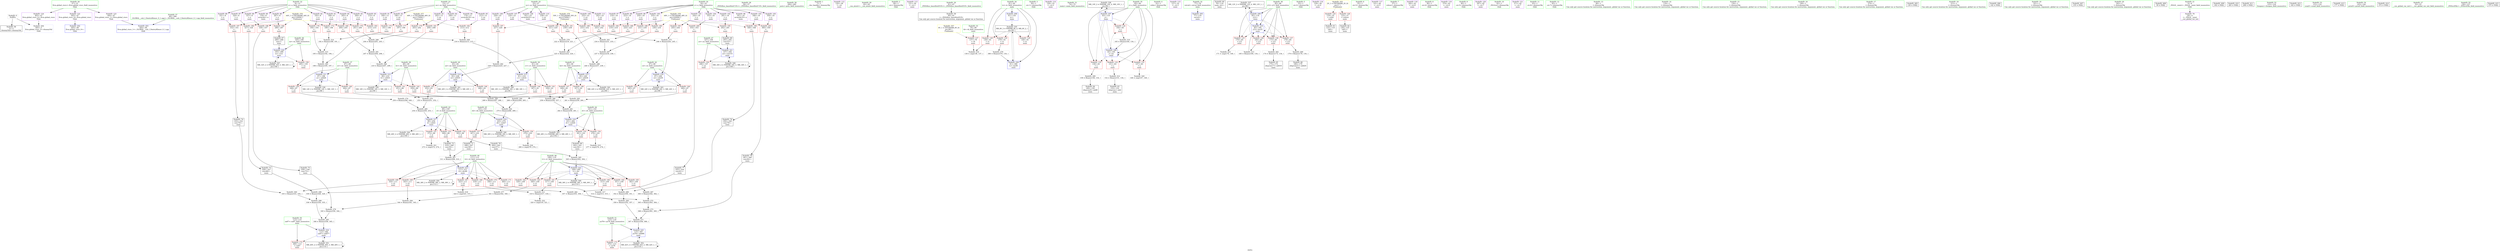 digraph "SVFG" {
	label="SVFG";

	Node0x556be35846e0 [shape=record,color=grey,label="{NodeID: 0\nNullPtr}"];
	Node0x556be35846e0 -> Node0x556be35a96e0[style=solid];
	Node0x556be35846e0 -> Node0x556be35ac040[style=solid];
	Node0x556be35b7d40 [shape=record,color=grey,label="{NodeID: 277\n341 = Binary(342, 340, )\n}"];
	Node0x556be35b7d40 -> Node0x556be35b96c0[style=solid];
	Node0x556be35ab7c0 [shape=record,color=red,label="{NodeID: 194\n288\<--287\n\<--\nmain\n}"];
	Node0x556be35ab7c0 -> Node0x556be35a9e90[style=solid];
	Node0x556be35a89b0 [shape=record,color=purple,label="{NodeID: 111\n242\<--23\n\<--yy\nmain\n}"];
	Node0x556be35a89b0 -> Node0x556be35ab620[style=solid];
	Node0x556be35a6d40 [shape=record,color=green,label="{NodeID: 28\n56\<--57\n_ZNSt8ios_base4InitC1Ev\<--_ZNSt8ios_base4InitC1Ev_field_insensitive\n}"];
	Node0x556be35ba740 [shape=record,color=grey,label="{NodeID: 305\n305 = Binary(302, 304, )\n}"];
	Node0x556be35ba740 -> Node0x556be35acf10[style=solid];
	Node0x556be35acf10 [shape=record,color=blue,label="{NodeID: 222\n109\<--305\nt1\<--div\nmain\n}"];
	Node0x556be35acf10 -> Node0x556be35afad0[style=dashed];
	Node0x556be35acf10 -> Node0x556be35afba0[style=dashed];
	Node0x556be35acf10 -> Node0x556be35afc70[style=dashed];
	Node0x556be35acf10 -> Node0x556be35afd40[style=dashed];
	Node0x556be35acf10 -> Node0x556be35afe10[style=dashed];
	Node0x556be35acf10 -> Node0x556be35afee0[style=dashed];
	Node0x556be35acf10 -> Node0x556be35cec20[style=dashed];
	Node0x556be35ae9c0 [shape=record,color=red,label="{NodeID: 139\n248\<--87\n\<--a1\nmain\n}"];
	Node0x556be35ae9c0 -> Node0x556be35b78c0[style=solid];
	Node0x556be35a94e0 [shape=record,color=green,label="{NodeID: 56\n284\<--285\nputs\<--puts_field_insensitive\n}"];
	Node0x556be35b0080 [shape=record,color=red,label="{NodeID: 167\n323\<--111\n\<--t2\nmain\n}"];
	Node0x556be35b0080 -> Node0x556be35bbac0[style=solid];
	Node0x556be35aac60 [shape=record,color=purple,label="{NodeID: 84\n205\<--8\n\<--x\nmain\n}"];
	Node0x556be35aac60 -> Node0x556be35b0b10[style=solid];
	Node0x556be3588720 [shape=record,color=green,label="{NodeID: 1\n7\<--1\n__dso_handle\<--dummyObj\nGlob }"];
	Node0x556be35b7ec0 [shape=record,color=grey,label="{NodeID: 278\n222 = Binary(219, 221, )\n}"];
	Node0x556be35b7ec0 -> Node0x556be35b9540[style=solid];
	Node0x556be35ab890 [shape=record,color=red,label="{NodeID: 195\n292\<--291\n\<--\nmain\n}"];
	Node0x556be35ab890 -> Node0x556be35a9f60[style=solid];
	Node0x556be35a8a80 [shape=record,color=purple,label="{NodeID: 112\n120\<--28\n\<--.str\nmain\n}"];
	Node0x556be35a6e10 [shape=record,color=green,label="{NodeID: 29\n62\<--63\n__cxa_atexit\<--__cxa_atexit_field_insensitive\n}"];
	Node0x556be35ba8c0 [shape=record,color=grey,label="{NodeID: 306\n210 = Binary(207, 209, )\n}"];
	Node0x556be35ba8c0 -> Node0x556be35ac6f0[style=solid];
	Node0x556be35acfe0 [shape=record,color=blue,label="{NodeID: 223\n111\<--311\nt2\<--div60\nmain\n}"];
	Node0x556be35acfe0 -> Node0x556be35affb0[style=dashed];
	Node0x556be35acfe0 -> Node0x556be35b0080[style=dashed];
	Node0x556be35acfe0 -> Node0x556be35b0150[style=dashed];
	Node0x556be35acfe0 -> Node0x556be35b0220[style=dashed];
	Node0x556be35acfe0 -> Node0x556be35b02f0[style=dashed];
	Node0x556be35acfe0 -> Node0x556be35b03c0[style=dashed];
	Node0x556be35acfe0 -> Node0x556be35cf120[style=dashed];
	Node0x556be35aea90 [shape=record,color=red,label="{NodeID: 140\n264\<--87\n\<--a1\nmain\n}"];
	Node0x556be35aea90 -> Node0x556be35b90c0[style=solid];
	Node0x556be35a95e0 [shape=record,color=green,label="{NodeID: 57\n49\<--399\n_GLOBAL__sub_I_DmitryKlenov_0_1.cpp\<--_GLOBAL__sub_I_DmitryKlenov_0_1.cpp_field_insensitive\n}"];
	Node0x556be35a95e0 -> Node0x556be35abf40[style=solid];
	Node0x556be35b0150 [shape=record,color=red,label="{NodeID: 168\n334\<--111\n\<--t2\nmain\n}"];
	Node0x556be35b0150 -> Node0x556be35b9fc0[style=solid];
	Node0x556be35aad30 [shape=record,color=purple,label="{NodeID: 85\n214\<--8\n\<--x\nmain\n}"];
	Node0x556be35aad30 -> Node0x556be35b0d80[style=solid];
	Node0x556be35845c0 [shape=record,color=green,label="{NodeID: 2\n28\<--1\n.str\<--dummyObj\nGlob }"];
	Node0x556be35b8040 [shape=record,color=grey,label="{NodeID: 279\n345 = Binary(339, 344, )\n}"];
	Node0x556be35b8040 -> Node0x556be35b9840[style=solid];
	Node0x556be35ab960 [shape=record,color=red,label="{NodeID: 196\n327\<--326\n\<--\nmain\n}"];
	Node0x556be35ab960 -> Node0x556be35aa370[style=solid];
	Node0x556be35a8b50 [shape=record,color=purple,label="{NodeID: 113\n121\<--30\n\<--.str.1\nmain\n}"];
	Node0x556be35a6ee0 [shape=record,color=green,label="{NodeID: 30\n61\<--67\n_ZNSt8ios_base4InitD1Ev\<--_ZNSt8ios_base4InitD1Ev_field_insensitive\n}"];
	Node0x556be35a6ee0 -> Node0x556be35a97e0[style=solid];
	Node0x556be35baa40 [shape=record,color=grey,label="{NodeID: 307\n311 = Binary(308, 310, )\n}"];
	Node0x556be35baa40 -> Node0x556be35acfe0[style=solid];
	Node0x556be35ad0b0 [shape=record,color=blue,label="{NodeID: 224\n113\<--346\nxa67\<--add77\nmain\n}"];
	Node0x556be35ad0b0 -> Node0x556be35b0490[style=dashed];
	Node0x556be35ad0b0 -> Node0x556be35cfe30[style=dashed];
	Node0x556be35aeb60 [shape=record,color=red,label="{NodeID: 141\n251\<--89\n\<--b1\nmain\n}"];
	Node0x556be35aeb60 -> Node0x556be35b72c0[style=solid];
	Node0x556be35a96e0 [shape=record,color=black,label="{NodeID: 58\n2\<--3\ndummyVal\<--dummyVal\n}"];
	Node0x556be35ca620 [shape=record,color=black,label="{NodeID: 335\nMR_8V_3 = PHI(MR_8V_4, MR_8V_2, )\npts\{82 \}\n}"];
	Node0x556be35ca620 -> Node0x556be35ae0d0[style=dashed];
	Node0x556be35ca620 -> Node0x556be35ae1a0[style=dashed];
	Node0x556be35ca620 -> Node0x556be35ae270[style=dashed];
	Node0x556be35ca620 -> Node0x556be35ad250[style=dashed];
	Node0x556be35b0220 [shape=record,color=red,label="{NodeID: 169\n343\<--111\n\<--t2\nmain\n}"];
	Node0x556be35b0220 -> Node0x556be35b96c0[style=solid];
	Node0x556be35aae00 [shape=record,color=purple,label="{NodeID: 86\n287\<--8\n\<--x\nmain\n}"];
	Node0x556be35aae00 -> Node0x556be35ab7c0[style=solid];
	Node0x556be3588540 [shape=record,color=green,label="{NodeID: 3\n30\<--1\n.str.1\<--dummyObj\nGlob }"];
	Node0x556be35b81c0 [shape=record,color=grey,label="{NodeID: 280\n352 = Binary(350, 351, )\n}"];
	Node0x556be35b81c0 -> Node0x556be35b87c0[style=solid];
	Node0x556be35aba30 [shape=record,color=red,label="{NodeID: 197\n332\<--331\n\<--\nmain\n}"];
	Node0x556be35aba30 -> Node0x556be35aa440[style=solid];
	Node0x556be35a8c20 [shape=record,color=purple,label="{NodeID: 114\n126\<--33\n\<--.str.2\nmain\n}"];
	Node0x556be35a6fb0 [shape=record,color=green,label="{NodeID: 31\n74\<--75\nmain\<--main_field_insensitive\n}"];
	Node0x556be35babc0 [shape=record,color=grey,label="{NodeID: 308\n216 = Binary(213, 215, )\n}"];
	Node0x556be35babc0 -> Node0x556be35ac7c0[style=solid];
	Node0x556be35ad180 [shape=record,color=blue,label="{NodeID: 225\n115\<--367\nya78\<--add88\nmain\n}"];
	Node0x556be35ad180 -> Node0x556be35b0560[style=dashed];
	Node0x556be35ad180 -> Node0x556be35cff20[style=dashed];
	Node0x556be35aec30 [shape=record,color=red,label="{NodeID: 142\n259\<--89\n\<--b1\nmain\n}"];
	Node0x556be35aec30 -> Node0x556be35b8640[style=solid];
	Node0x556be35a97e0 [shape=record,color=black,label="{NodeID: 59\n60\<--61\n\<--_ZNSt8ios_base4InitD1Ev\nCan only get source location for instruction, argument, global var or function.}"];
	Node0x556be35cab20 [shape=record,color=black,label="{NodeID: 336\nMR_10V_2 = PHI(MR_10V_4, MR_10V_1, )\npts\{84 \}\n}"];
	Node0x556be35cab20 -> Node0x556be35ac2e0[style=dashed];
	Node0x556be35b02f0 [shape=record,color=red,label="{NodeID: 170\n356\<--111\n\<--t2\nmain\n}"];
	Node0x556be35b02f0 -> Node0x556be35b84c0[style=solid];
	Node0x556be35aaed0 [shape=record,color=purple,label="{NodeID: 87\n326\<--8\n\<--x\nmain\n}"];
	Node0x556be35aaed0 -> Node0x556be35ab960[style=solid];
	Node0x556be3584c60 [shape=record,color=green,label="{NodeID: 4\n32\<--1\nstdin\<--dummyObj\nGlob }"];
	Node0x556be35b8340 [shape=record,color=grey,label="{NodeID: 281\n262 = Binary(258, 261, )\n}"];
	Node0x556be35b8340 -> Node0x556be35acbd0[style=solid];
	Node0x556be35abb00 [shape=record,color=red,label="{NodeID: 198\n338\<--337\n\<--\nmain\n}"];
	Node0x556be35abb00 -> Node0x556be35aa510[style=solid];
	Node0x556be35a8cf0 [shape=record,color=purple,label="{NodeID: 115\n127\<--35\n\<--.str.3\nmain\n}"];
	Node0x556be35a7080 [shape=record,color=green,label="{NodeID: 32\n77\<--78\nretval\<--retval_field_insensitive\nmain\n}"];
	Node0x556be35a7080 -> Node0x556be35ac140[style=solid];
	Node0x556be35bad40 [shape=record,color=grey,label="{NodeID: 309\n159 = Binary(158, 134, )\n}"];
	Node0x556be35bad40 -> Node0x556be35a9c20[style=solid];
	Node0x556be35ad250 [shape=record,color=blue,label="{NodeID: 226\n81\<--380\ntc\<--inc95\nmain\n}"];
	Node0x556be35ad250 -> Node0x556be35ca620[style=dashed];
	Node0x556be35aed00 [shape=record,color=red,label="{NodeID: 143\n256\<--91\n\<--c1\nmain\n}"];
	Node0x556be35aed00 -> Node0x556be35b8ac0[style=solid];
	Node0x556be35a98e0 [shape=record,color=black,label="{NodeID: 60\n76\<--118\nmain_ret\<--\nmain\n}"];
	Node0x556be35cb020 [shape=record,color=black,label="{NodeID: 337\nMR_12V_2 = PHI(MR_12V_4, MR_12V_1, )\npts\{86 \}\n}"];
	Node0x556be35cb020 -> Node0x556be35ac480[style=dashed];
	Node0x556be35b03c0 [shape=record,color=red,label="{NodeID: 171\n364\<--111\n\<--t2\nmain\n}"];
	Node0x556be35b03c0 -> Node0x556be35b75c0[style=solid];
	Node0x556be35aafa0 [shape=record,color=purple,label="{NodeID: 88\n331\<--8\n\<--x\nmain\n}"];
	Node0x556be35aafa0 -> Node0x556be35aba30[style=solid];
	Node0x556be3584cf0 [shape=record,color=green,label="{NodeID: 5\n33\<--1\n.str.2\<--dummyObj\nGlob }"];
	Node0x556be35b84c0 [shape=record,color=grey,label="{NodeID: 282\n357 = Binary(355, 356, )\n}"];
	Node0x556be35b84c0 -> Node0x556be35b87c0[style=solid];
	Node0x556be35abbd0 [shape=record,color=red,label="{NodeID: 199\n349\<--348\n\<--\nmain\n}"];
	Node0x556be35abbd0 -> Node0x556be35aa5e0[style=solid];
	Node0x556be35ad680 [shape=record,color=purple,label="{NodeID: 116\n129\<--38\n\<--.str.4\nmain\n}"];
	Node0x556be35a7150 [shape=record,color=green,label="{NodeID: 33\n79\<--80\ntk\<--tk_field_insensitive\nmain\n}"];
	Node0x556be35a7150 -> Node0x556be35ae000[style=solid];
	Node0x556be35baec0 [shape=record,color=grey,label="{NodeID: 310\n165 = Binary(164, 134, )\n}"];
	Node0x556be35baec0 -> Node0x556be35ac3b0[style=solid];
	Node0x556be35aedd0 [shape=record,color=red,label="{NodeID: 144\n267\<--91\n\<--c1\nmain\n}"];
	Node0x556be35aedd0 -> Node0x556be35b8dc0[style=solid];
	Node0x556be35a99b0 [shape=record,color=black,label="{NodeID: 61\n122\<--119\ncall\<--\nmain\n}"];
	Node0x556be35cb520 [shape=record,color=black,label="{NodeID: 338\nMR_14V_2 = PHI(MR_14V_3, MR_14V_1, )\npts\{88 \}\n}"];
	Node0x556be35cb520 -> Node0x556be35ac620[style=dashed];
	Node0x556be35b0490 [shape=record,color=red,label="{NodeID: 172\n369\<--113\n\<--xa67\nmain\n}"];
	Node0x556be35ab070 [shape=record,color=purple,label="{NodeID: 89\n337\<--8\n\<--x\nmain\n}"];
	Node0x556be35ab070 -> Node0x556be35abb00[style=solid];
	Node0x556be3584d80 [shape=record,color=green,label="{NodeID: 6\n35\<--1\n.str.3\<--dummyObj\nGlob }"];
	Node0x556be35b8640 [shape=record,color=grey,label="{NodeID: 283\n261 = Binary(259, 260, )\n}"];
	Node0x556be35b8640 -> Node0x556be35b8340[style=solid];
	Node0x556be35abca0 [shape=record,color=red,label="{NodeID: 200\n354\<--353\n\<--\nmain\n}"];
	Node0x556be35abca0 -> Node0x556be35aa6b0[style=solid];
	Node0x556be35ad750 [shape=record,color=purple,label="{NodeID: 117\n141\<--40\n\<--.str.5\nmain\n}"];
	Node0x556be35a7220 [shape=record,color=green,label="{NodeID: 34\n81\<--82\ntc\<--tc_field_insensitive\nmain\n}"];
	Node0x556be35a7220 -> Node0x556be35ae0d0[style=solid];
	Node0x556be35a7220 -> Node0x556be35ae1a0[style=solid];
	Node0x556be35a7220 -> Node0x556be35ae270[style=solid];
	Node0x556be35a7220 -> Node0x556be35ac210[style=solid];
	Node0x556be35a7220 -> Node0x556be35ad250[style=solid];
	Node0x556be35bb040 [shape=record,color=grey,label="{NodeID: 311\n319 = Binary(317, 318, )\n}"];
	Node0x556be35bb040 -> Node0x556be35bc0c0[style=solid];
	Node0x556be35aeea0 [shape=record,color=red,label="{NodeID: 145\n252\<--93\n\<--a2\nmain\n}"];
	Node0x556be35aeea0 -> Node0x556be35b72c0[style=solid];
	Node0x556be35a9a80 [shape=record,color=black,label="{NodeID: 62\n128\<--125\ncall1\<--\nmain\n}"];
	Node0x556be35cba20 [shape=record,color=black,label="{NodeID: 339\nMR_16V_2 = PHI(MR_16V_3, MR_16V_1, )\npts\{90 \}\n}"];
	Node0x556be35cba20 -> Node0x556be35ac6f0[style=dashed];
	Node0x556be35b0560 [shape=record,color=red,label="{NodeID: 173\n370\<--115\n\<--ya78\nmain\n}"];
	Node0x556be35ab140 [shape=record,color=purple,label="{NodeID: 90\n176\<--13\narrayidx18\<--xx\nmain\n}"];
	Node0x556be35848c0 [shape=record,color=green,label="{NodeID: 7\n37\<--1\nstdout\<--dummyObj\nGlob }"];
	Node0x556be35b87c0 [shape=record,color=grey,label="{NodeID: 284\n358 = Binary(352, 357, )\n}"];
	Node0x556be35b87c0 -> Node0x556be35b7440[style=solid];
	Node0x556be35abd70 [shape=record,color=red,label="{NodeID: 201\n360\<--359\n\<--\nmain\n}"];
	Node0x556be35abd70 -> Node0x556be35aa780[style=solid];
	Node0x556be35ad820 [shape=record,color=purple,label="{NodeID: 118\n282\<--43\n\<--.str.6\nmain\n}"];
	Node0x556be35a72f0 [shape=record,color=green,label="{NodeID: 35\n83\<--84\nj\<--j_field_insensitive\nmain\n}"];
	Node0x556be35a72f0 -> Node0x556be35ae340[style=solid];
	Node0x556be35a72f0 -> Node0x556be35ae410[style=solid];
	Node0x556be35a72f0 -> Node0x556be35ae4e0[style=solid];
	Node0x556be35a72f0 -> Node0x556be35ae5b0[style=solid];
	Node0x556be35a72f0 -> Node0x556be35ac2e0[style=solid];
	Node0x556be35a72f0 -> Node0x556be35ac3b0[style=solid];
	Node0x556be35bb1c0 [shape=record,color=grey,label="{NodeID: 312\n152 = Binary(151, 134, )\n}"];
	Node0x556be35bb1c0 -> Node0x556be35a9b50[style=solid];
	Node0x556be35aef70 [shape=record,color=red,label="{NodeID: 146\n268\<--93\n\<--a2\nmain\n}"];
	Node0x556be35aef70 -> Node0x556be35b8dc0[style=solid];
	Node0x556be35a9b50 [shape=record,color=black,label="{NodeID: 63\n153\<--152\nidxprom\<--add\nmain\n}"];
	Node0x556be35cbf20 [shape=record,color=black,label="{NodeID: 340\nMR_18V_2 = PHI(MR_18V_3, MR_18V_1, )\npts\{92 \}\n}"];
	Node0x556be35cbf20 -> Node0x556be35ac7c0[style=dashed];
	Node0x556be35b0630 [shape=record,color=red,label="{NodeID: 174\n189\<--188\n\<--\nmain\n}"];
	Node0x556be35b0630 -> Node0x556be35bb4c0[style=solid];
	Node0x556be35ab210 [shape=record,color=purple,label="{NodeID: 91\n190\<--13\n\<--xx\nmain\n}"];
	Node0x556be35ab210 -> Node0x556be35b0700[style=solid];
	Node0x556be3584950 [shape=record,color=green,label="{NodeID: 8\n38\<--1\n.str.4\<--dummyObj\nGlob }"];
	Node0x556be35b8940 [shape=record,color=grey,label="{NodeID: 285\n254 = Binary(250, 253, )\n}"];
	Node0x556be35b8940 -> Node0x556be35acb00[style=solid];
	Node0x556be35abe40 [shape=record,color=blue,label="{NodeID: 202\n403\<--48\nllvm.global_ctors_0\<--\nGlob }"];
	Node0x556be35ad8f0 [shape=record,color=purple,label="{NodeID: 119\n374\<--43\n\<--.str.6\nmain\n}"];
	Node0x556be35a73c0 [shape=record,color=green,label="{NodeID: 36\n85\<--86\nj12\<--j12_field_insensitive\nmain\n}"];
	Node0x556be35a73c0 -> Node0x556be35ae680[style=solid];
	Node0x556be35a73c0 -> Node0x556be35ae750[style=solid];
	Node0x556be35a73c0 -> Node0x556be35ae820[style=solid];
	Node0x556be35a73c0 -> Node0x556be35ae8f0[style=solid];
	Node0x556be35a73c0 -> Node0x556be35ac480[style=solid];
	Node0x556be35a73c0 -> Node0x556be35ac550[style=solid];
	Node0x556be35bb340 [shape=record,color=grey,label="{NodeID: 313\n185 = Binary(184, 134, )\n}"];
	Node0x556be35bb340 -> Node0x556be35ac550[style=solid];
	Node0x556be35af040 [shape=record,color=red,label="{NodeID: 147\n249\<--95\n\<--b2\nmain\n}"];
	Node0x556be35af040 -> Node0x556be35b78c0[style=solid];
	Node0x556be35a9c20 [shape=record,color=black,label="{NodeID: 64\n160\<--159\nidxprom9\<--add8\nmain\n}"];
	Node0x556be35cc420 [shape=record,color=black,label="{NodeID: 341\nMR_20V_2 = PHI(MR_20V_3, MR_20V_1, )\npts\{94 \}\n}"];
	Node0x556be35cc420 -> Node0x556be35ac890[style=dashed];
	Node0x556be35b0700 [shape=record,color=red,label="{NodeID: 175\n191\<--190\n\<--\nmain\n}"];
	Node0x556be35b0700 -> Node0x556be35bb4c0[style=solid];
	Node0x556be35ab2e0 [shape=record,color=purple,label="{NodeID: 92\n196\<--13\n\<--xx\nmain\n}"];
	Node0x556be35ab2e0 -> Node0x556be35b08a0[style=solid];
	Node0x556be35849e0 [shape=record,color=green,label="{NodeID: 9\n40\<--1\n.str.5\<--dummyObj\nGlob }"];
	Node0x556be35b8ac0 [shape=record,color=grey,label="{NodeID: 286\n258 = Binary(256, 257, )\n}"];
	Node0x556be35b8ac0 -> Node0x556be35b8340[style=solid];
	Node0x556be35abf40 [shape=record,color=blue,label="{NodeID: 203\n404\<--49\nllvm.global_ctors_1\<--_GLOBAL__sub_I_DmitryKlenov_0_1.cpp\nGlob }"];
	Node0x556be35ad9c0 [shape=record,color=purple,label="{NodeID: 120\n297\<--45\n\<--.str.7\nmain\n}"];
	Node0x556be35a7490 [shape=record,color=green,label="{NodeID: 37\n87\<--88\na1\<--a1_field_insensitive\nmain\n}"];
	Node0x556be35a7490 -> Node0x556be35ae9c0[style=solid];
	Node0x556be35a7490 -> Node0x556be35aea90[style=solid];
	Node0x556be35a7490 -> Node0x556be35ac620[style=solid];
	Node0x556be35bb4c0 [shape=record,color=grey,label="{NodeID: 314\n192 = Binary(189, 191, )\n}"];
	Node0x556be35bb4c0 -> Node0x556be35bb640[style=solid];
	Node0x556be35af110 [shape=record,color=red,label="{NodeID: 148\n257\<--95\n\<--b2\nmain\n}"];
	Node0x556be35af110 -> Node0x556be35b8ac0[style=solid];
	Node0x556be35a9cf0 [shape=record,color=black,label="{NodeID: 65\n175\<--174\nidxprom17\<--add16\nmain\n}"];
	Node0x556be35cc920 [shape=record,color=black,label="{NodeID: 342\nMR_22V_2 = PHI(MR_22V_3, MR_22V_1, )\npts\{96 \}\n}"];
	Node0x556be35cc920 -> Node0x556be35ac960[style=dashed];
	Node0x556be35b07d0 [shape=record,color=red,label="{NodeID: 176\n194\<--193\n\<--\nmain\n}"];
	Node0x556be35b07d0 -> Node0x556be35bb640[style=solid];
	Node0x556be35ab3b0 [shape=record,color=purple,label="{NodeID: 93\n202\<--13\n\<--xx\nmain\n}"];
	Node0x556be35ab3b0 -> Node0x556be35b0a40[style=solid];
	Node0x556be3584a70 [shape=record,color=green,label="{NodeID: 10\n42\<--1\n_ZSt3cin\<--dummyObj\nGlob }"];
	Node0x556be35b8c40 [shape=record,color=grey,label="{NodeID: 287\n363 = Binary(342, 362, )\n}"];
	Node0x556be35b8c40 -> Node0x556be35b75c0[style=solid];
	Node0x556be35ac040 [shape=record,color=blue, style = dotted,label="{NodeID: 204\n405\<--3\nllvm.global_ctors_2\<--dummyVal\nGlob }"];
	Node0x556be35ada90 [shape=record,color=purple,label="{NodeID: 121\n371\<--45\n\<--.str.7\nmain\n}"];
	Node0x556be35a7560 [shape=record,color=green,label="{NodeID: 38\n89\<--90\nb1\<--b1_field_insensitive\nmain\n}"];
	Node0x556be35a7560 -> Node0x556be35aeb60[style=solid];
	Node0x556be35a7560 -> Node0x556be35aec30[style=solid];
	Node0x556be35a7560 -> Node0x556be35ac6f0[style=solid];
	Node0x556be35bb640 [shape=record,color=grey,label="{NodeID: 315\n195 = Binary(192, 194, )\n}"];
	Node0x556be35bb640 -> Node0x556be35ba440[style=solid];
	Node0x556be35af1e0 [shape=record,color=red,label="{NodeID: 149\n260\<--97\n\<--c2\nmain\n}"];
	Node0x556be35af1e0 -> Node0x556be35b8640[style=solid];
	Node0x556be35a9dc0 [shape=record,color=black,label="{NodeID: 66\n180\<--179\nidxprom21\<--add20\nmain\n}"];
	Node0x556be35cce20 [shape=record,color=black,label="{NodeID: 343\nMR_24V_2 = PHI(MR_24V_3, MR_24V_1, )\npts\{98 \}\n}"];
	Node0x556be35cce20 -> Node0x556be35aca30[style=dashed];
	Node0x556be35b08a0 [shape=record,color=red,label="{NodeID: 177\n197\<--196\n\<--\nmain\n}"];
	Node0x556be35b08a0 -> Node0x556be35ba440[style=solid];
	Node0x556be35ab480 [shape=record,color=purple,label="{NodeID: 94\n208\<--13\n\<--xx\nmain\n}"];
	Node0x556be35ab480 -> Node0x556be35b0be0[style=solid];
	Node0x556be3588240 [shape=record,color=green,label="{NodeID: 11\n43\<--1\n.str.6\<--dummyObj\nGlob }"];
	Node0x556be35b8dc0 [shape=record,color=grey,label="{NodeID: 288\n269 = Binary(267, 268, )\n}"];
	Node0x556be35b8dc0 -> Node0x556be35ba5c0[style=solid];
	Node0x556be35ac140 [shape=record,color=blue,label="{NodeID: 205\n77\<--118\nretval\<--\nmain\n}"];
	Node0x556be35adb60 [shape=record,color=purple,label="{NodeID: 122\n403\<--47\nllvm.global_ctors_0\<--llvm.global_ctors\nGlob }"];
	Node0x556be35adb60 -> Node0x556be35abe40[style=solid];
	Node0x556be35a7630 [shape=record,color=green,label="{NodeID: 39\n91\<--92\nc1\<--c1_field_insensitive\nmain\n}"];
	Node0x556be35a7630 -> Node0x556be35aed00[style=solid];
	Node0x556be35a7630 -> Node0x556be35aedd0[style=solid];
	Node0x556be35a7630 -> Node0x556be35ac7c0[style=solid];
	Node0x556be35bb7c0 [shape=record,color=grey,label="{NodeID: 316\n138 = cmp(136, 137, )\n}"];
	Node0x556be35af2b0 [shape=record,color=red,label="{NodeID: 150\n265\<--97\n\<--c2\nmain\n}"];
	Node0x556be35af2b0 -> Node0x556be35b90c0[style=solid];
	Node0x556be35a9e90 [shape=record,color=black,label="{NodeID: 67\n289\<--288\nconv\<--\nmain\n}"];
	Node0x556be35a9e90 -> Node0x556be35acd70[style=solid];
	Node0x556be35cd320 [shape=record,color=black,label="{NodeID: 344\nMR_26V_2 = PHI(MR_26V_3, MR_26V_1, )\npts\{100 \}\n}"];
	Node0x556be35cd320 -> Node0x556be35acb00[style=dashed];
	Node0x556be35b0970 [shape=record,color=red,label="{NodeID: 178\n201\<--200\n\<--\nmain\n}"];
	Node0x556be35b0970 -> Node0x556be35b8f40[style=solid];
	Node0x556be35ab550 [shape=record,color=purple,label="{NodeID: 95\n212\<--13\n\<--xx\nmain\n}"];
	Node0x556be35ab550 -> Node0x556be35b0cb0[style=solid];
	Node0x556be3588310 [shape=record,color=green,label="{NodeID: 12\n45\<--1\n.str.7\<--dummyObj\nGlob }"];
	Node0x556be35b8f40 [shape=record,color=grey,label="{NodeID: 289\n204 = Binary(201, 203, )\n}"];
	Node0x556be35b8f40 -> Node0x556be35b9240[style=solid];
	Node0x556be35ac210 [shape=record,color=blue,label="{NodeID: 206\n81\<--134\ntc\<--\nmain\n}"];
	Node0x556be35ac210 -> Node0x556be35ca620[style=dashed];
	Node0x556be35adc60 [shape=record,color=purple,label="{NodeID: 123\n404\<--47\nllvm.global_ctors_1\<--llvm.global_ctors\nGlob }"];
	Node0x556be35adc60 -> Node0x556be35abf40[style=solid];
	Node0x556be35a7700 [shape=record,color=green,label="{NodeID: 40\n93\<--94\na2\<--a2_field_insensitive\nmain\n}"];
	Node0x556be35a7700 -> Node0x556be35aeea0[style=solid];
	Node0x556be35a7700 -> Node0x556be35aef70[style=solid];
	Node0x556be35a7700 -> Node0x556be35ac890[style=solid];
	Node0x556be35bb940 [shape=record,color=grey,label="{NodeID: 317\n314 = cmp(313, 315, )\n}"];
	Node0x556be35af380 [shape=record,color=red,label="{NodeID: 151\n272\<--99\n\<--d\nmain\n}"];
	Node0x556be35af380 -> Node0x556be35bbf40[style=solid];
	Node0x556be35a9f60 [shape=record,color=black,label="{NodeID: 68\n293\<--292\nconv53\<--\nmain\n}"];
	Node0x556be35a9f60 -> Node0x556be35ace40[style=solid];
	Node0x556be35cd820 [shape=record,color=black,label="{NodeID: 345\nMR_28V_2 = PHI(MR_28V_3, MR_28V_1, )\npts\{102 \}\n}"];
	Node0x556be35cd820 -> Node0x556be35acbd0[style=dashed];
	Node0x556be35b0a40 [shape=record,color=red,label="{NodeID: 179\n203\<--202\n\<--\nmain\n}"];
	Node0x556be35b0a40 -> Node0x556be35b8f40[style=solid];
	Node0x556be35a7d80 [shape=record,color=purple,label="{NodeID: 96\n161\<--18\narrayidx10\<--y\nmain\n}"];
	Node0x556be35883e0 [shape=record,color=green,label="{NodeID: 13\n48\<--1\n\<--dummyObj\nCan only get source location for instruction, argument, global var or function.}"];
	Node0x556be35b90c0 [shape=record,color=grey,label="{NodeID: 290\n266 = Binary(264, 265, )\n}"];
	Node0x556be35b90c0 -> Node0x556be35ba5c0[style=solid];
	Node0x556be35ac2e0 [shape=record,color=blue,label="{NodeID: 207\n83\<--118\nj\<--\nmain\n}"];
	Node0x556be35ac2e0 -> Node0x556be35ae340[style=dashed];
	Node0x556be35ac2e0 -> Node0x556be35ae410[style=dashed];
	Node0x556be35ac2e0 -> Node0x556be35ae4e0[style=dashed];
	Node0x556be35ac2e0 -> Node0x556be35ae5b0[style=dashed];
	Node0x556be35ac2e0 -> Node0x556be35ac3b0[style=dashed];
	Node0x556be35ac2e0 -> Node0x556be35cab20[style=dashed];
	Node0x556be35add60 [shape=record,color=purple,label="{NodeID: 124\n405\<--47\nllvm.global_ctors_2\<--llvm.global_ctors\nGlob }"];
	Node0x556be35add60 -> Node0x556be35ac040[style=solid];
	Node0x556be35a77d0 [shape=record,color=green,label="{NodeID: 41\n95\<--96\nb2\<--b2_field_insensitive\nmain\n}"];
	Node0x556be35a77d0 -> Node0x556be35af040[style=solid];
	Node0x556be35a77d0 -> Node0x556be35af110[style=solid];
	Node0x556be35a77d0 -> Node0x556be35ac960[style=solid];
	Node0x556be35bbac0 [shape=record,color=grey,label="{NodeID: 318\n324 = cmp(323, 315, )\n}"];
	Node0x556be35af450 [shape=record,color=red,label="{NodeID: 152\n303\<--99\n\<--d\nmain\n}"];
	Node0x556be35af450 -> Node0x556be35aa100[style=solid];
	Node0x556be35aa030 [shape=record,color=black,label="{NodeID: 69\n302\<--301\nconv56\<--\nmain\n}"];
	Node0x556be35aa030 -> Node0x556be35ba740[style=solid];
	Node0x556be35cdd20 [shape=record,color=black,label="{NodeID: 346\nMR_30V_2 = PHI(MR_30V_3, MR_30V_1, )\npts\{104 \}\n}"];
	Node0x556be35cdd20 -> Node0x556be35acca0[style=dashed];
	Node0x556be35b0b10 [shape=record,color=red,label="{NodeID: 180\n206\<--205\n\<--\nmain\n}"];
	Node0x556be35b0b10 -> Node0x556be35b9240[style=solid];
	Node0x556be35a7e50 [shape=record,color=purple,label="{NodeID: 97\n218\<--18\n\<--y\nmain\n}"];
	Node0x556be35a7e50 -> Node0x556be35b0e50[style=solid];
	Node0x556be3588c80 [shape=record,color=green,label="{NodeID: 14\n118\<--1\n\<--dummyObj\nCan only get source location for instruction, argument, global var or function.}"];
	Node0x556be35b9240 [shape=record,color=grey,label="{NodeID: 291\n207 = Binary(204, 206, )\n}"];
	Node0x556be35b9240 -> Node0x556be35ba8c0[style=solid];
	Node0x556be35ac3b0 [shape=record,color=blue,label="{NodeID: 208\n83\<--165\nj\<--inc\nmain\n}"];
	Node0x556be35ac3b0 -> Node0x556be35ae340[style=dashed];
	Node0x556be35ac3b0 -> Node0x556be35ae410[style=dashed];
	Node0x556be35ac3b0 -> Node0x556be35ae4e0[style=dashed];
	Node0x556be35ac3b0 -> Node0x556be35ae5b0[style=dashed];
	Node0x556be35ac3b0 -> Node0x556be35ac3b0[style=dashed];
	Node0x556be35ac3b0 -> Node0x556be35cab20[style=dashed];
	Node0x556be35ade60 [shape=record,color=red,label="{NodeID: 125\n119\<--32\n\<--stdin\nmain\n}"];
	Node0x556be35ade60 -> Node0x556be35a99b0[style=solid];
	Node0x556be35a78a0 [shape=record,color=green,label="{NodeID: 42\n97\<--98\nc2\<--c2_field_insensitive\nmain\n}"];
	Node0x556be35a78a0 -> Node0x556be35af1e0[style=solid];
	Node0x556be35a78a0 -> Node0x556be35af2b0[style=solid];
	Node0x556be35a78a0 -> Node0x556be35aca30[style=solid];
	Node0x556be35bbc40 [shape=record,color=grey,label="{NodeID: 319\n277 = cmp(276, 274, )\n}"];
	Node0x556be35af520 [shape=record,color=red,label="{NodeID: 153\n309\<--99\n\<--d\nmain\n}"];
	Node0x556be35af520 -> Node0x556be35aa2a0[style=solid];
	Node0x556be35aa100 [shape=record,color=black,label="{NodeID: 70\n304\<--303\nconv57\<--\nmain\n}"];
	Node0x556be35aa100 -> Node0x556be35ba740[style=solid];
	Node0x556be35ce220 [shape=record,color=black,label="{NodeID: 347\nMR_32V_2 = PHI(MR_32V_5, MR_32V_1, )\npts\{106 \}\n}"];
	Node0x556be35ce220 -> Node0x556be35acd70[style=dashed];
	Node0x556be35ce220 -> Node0x556be35ce220[style=dashed];
	Node0x556be35b0be0 [shape=record,color=red,label="{NodeID: 181\n209\<--208\n\<--\nmain\n}"];
	Node0x556be35b0be0 -> Node0x556be35ba8c0[style=solid];
	Node0x556be35a7f20 [shape=record,color=purple,label="{NodeID: 98\n223\<--18\n\<--y\nmain\n}"];
	Node0x556be35a7f20 -> Node0x556be35b0ff0[style=solid];
	Node0x556be3588d50 [shape=record,color=green,label="{NodeID: 15\n134\<--1\n\<--dummyObj\nCan only get source location for instruction, argument, global var or function.}"];
	Node0x556be35b93c0 [shape=record,color=grey,label="{NodeID: 292\n228 = Binary(225, 227, )\n}"];
	Node0x556be35b93c0 -> Node0x556be35ac890[style=solid];
	Node0x556be35ac480 [shape=record,color=blue,label="{NodeID: 209\n85\<--118\nj12\<--\nmain\n}"];
	Node0x556be35ac480 -> Node0x556be35ae680[style=dashed];
	Node0x556be35ac480 -> Node0x556be35ae750[style=dashed];
	Node0x556be35ac480 -> Node0x556be35ae820[style=dashed];
	Node0x556be35ac480 -> Node0x556be35ae8f0[style=dashed];
	Node0x556be35ac480 -> Node0x556be35ac550[style=dashed];
	Node0x556be35ac480 -> Node0x556be35cb020[style=dashed];
	Node0x556be35adf30 [shape=record,color=red,label="{NodeID: 126\n125\<--37\n\<--stdout\nmain\n}"];
	Node0x556be35adf30 -> Node0x556be35a9a80[style=solid];
	Node0x556be35a7970 [shape=record,color=green,label="{NodeID: 43\n99\<--100\nd\<--d_field_insensitive\nmain\n}"];
	Node0x556be35a7970 -> Node0x556be35af380[style=solid];
	Node0x556be35a7970 -> Node0x556be35af450[style=solid];
	Node0x556be35a7970 -> Node0x556be35af520[style=solid];
	Node0x556be35a7970 -> Node0x556be35acb00[style=solid];
	Node0x556be35bbdc0 [shape=record,color=grey,label="{NodeID: 320\n148 = cmp(147, 149, )\n}"];
	Node0x556be35af5f0 [shape=record,color=red,label="{NodeID: 154\n276\<--101\n\<--d1\nmain\n}"];
	Node0x556be35af5f0 -> Node0x556be35bbc40[style=solid];
	Node0x556be35aa1d0 [shape=record,color=black,label="{NodeID: 71\n308\<--307\nconv58\<--\nmain\n}"];
	Node0x556be35aa1d0 -> Node0x556be35baa40[style=solid];
	Node0x556be35ce720 [shape=record,color=black,label="{NodeID: 348\nMR_34V_2 = PHI(MR_34V_5, MR_34V_1, )\npts\{108 \}\n}"];
	Node0x556be35ce720 -> Node0x556be35ace40[style=dashed];
	Node0x556be35ce720 -> Node0x556be35ce720[style=dashed];
	Node0x556be35b0cb0 [shape=record,color=red,label="{NodeID: 182\n213\<--212\n\<--\nmain\n}"];
	Node0x556be35b0cb0 -> Node0x556be35babc0[style=solid];
	Node0x556be35a7ff0 [shape=record,color=purple,label="{NodeID: 99\n230\<--18\n\<--y\nmain\n}"];
	Node0x556be35a7ff0 -> Node0x556be35b1190[style=solid];
	Node0x556be3588e20 [shape=record,color=green,label="{NodeID: 16\n149\<--1\n\<--dummyObj\nCan only get source location for instruction, argument, global var or function.}"];
	Node0x556be35d2ac0 [shape=record,color=yellow,style=double,label="{NodeID: 376\n44V_1 = ENCHI(MR_44V_0)\npts\{120000 \}\nFun[main]}"];
	Node0x556be35d2ac0 -> Node0x556be35b0630[style=dashed];
	Node0x556be35d2ac0 -> Node0x556be35b07d0[style=dashed];
	Node0x556be35d2ac0 -> Node0x556be35b0970[style=dashed];
	Node0x556be35d2ac0 -> Node0x556be35b0b10[style=dashed];
	Node0x556be35d2ac0 -> Node0x556be35b0d80[style=dashed];
	Node0x556be35d2ac0 -> Node0x556be35ab7c0[style=dashed];
	Node0x556be35d2ac0 -> Node0x556be35ab960[style=dashed];
	Node0x556be35d2ac0 -> Node0x556be35aba30[style=dashed];
	Node0x556be35d2ac0 -> Node0x556be35abb00[style=dashed];
	Node0x556be35b9540 [shape=record,color=grey,label="{NodeID: 293\n225 = Binary(222, 224, )\n}"];
	Node0x556be35b9540 -> Node0x556be35b93c0[style=solid];
	Node0x556be35ac550 [shape=record,color=blue,label="{NodeID: 210\n85\<--185\nj12\<--inc25\nmain\n}"];
	Node0x556be35ac550 -> Node0x556be35ae680[style=dashed];
	Node0x556be35ac550 -> Node0x556be35ae750[style=dashed];
	Node0x556be35ac550 -> Node0x556be35ae820[style=dashed];
	Node0x556be35ac550 -> Node0x556be35ae8f0[style=dashed];
	Node0x556be35ac550 -> Node0x556be35ac550[style=dashed];
	Node0x556be35ac550 -> Node0x556be35cb020[style=dashed];
	Node0x556be35ae000 [shape=record,color=red,label="{NodeID: 127\n137\<--79\n\<--tk\nmain\n}"];
	Node0x556be35ae000 -> Node0x556be35bb7c0[style=solid];
	Node0x556be35a7a40 [shape=record,color=green,label="{NodeID: 44\n101\<--102\nd1\<--d1_field_insensitive\nmain\n}"];
	Node0x556be35a7a40 -> Node0x556be35af5f0[style=solid];
	Node0x556be35a7a40 -> Node0x556be35af6c0[style=solid];
	Node0x556be35a7a40 -> Node0x556be35acbd0[style=solid];
	Node0x556be35bbf40 [shape=record,color=grey,label="{NodeID: 321\n273 = cmp(272, 274, )\n}"];
	Node0x556be35af6c0 [shape=record,color=red,label="{NodeID: 155\n301\<--101\n\<--d1\nmain\n}"];
	Node0x556be35af6c0 -> Node0x556be35aa030[style=solid];
	Node0x556be35aa2a0 [shape=record,color=black,label="{NodeID: 72\n310\<--309\nconv59\<--\nmain\n}"];
	Node0x556be35aa2a0 -> Node0x556be35baa40[style=solid];
	Node0x556be35cec20 [shape=record,color=black,label="{NodeID: 349\nMR_36V_2 = PHI(MR_36V_3, MR_36V_1, )\npts\{110 \}\n}"];
	Node0x556be35cec20 -> Node0x556be35acf10[style=dashed];
	Node0x556be35cec20 -> Node0x556be35cec20[style=dashed];
	Node0x556be35b0d80 [shape=record,color=red,label="{NodeID: 183\n215\<--214\n\<--\nmain\n}"];
	Node0x556be35b0d80 -> Node0x556be35babc0[style=solid];
	Node0x556be35a80c0 [shape=record,color=purple,label="{NodeID: 100\n235\<--18\n\<--y\nmain\n}"];
	Node0x556be35a80c0 -> Node0x556be35b1330[style=solid];
	Node0x556be3588ef0 [shape=record,color=green,label="{NodeID: 17\n274\<--1\n\<--dummyObj\nCan only get source location for instruction, argument, global var or function.}"];
	Node0x556be35d2ba0 [shape=record,color=yellow,style=double,label="{NodeID: 377\n46V_1 = ENCHI(MR_46V_0)\npts\{170000 \}\nFun[main]}"];
	Node0x556be35d2ba0 -> Node0x556be35b0700[style=dashed];
	Node0x556be35d2ba0 -> Node0x556be35b08a0[style=dashed];
	Node0x556be35d2ba0 -> Node0x556be35b0a40[style=dashed];
	Node0x556be35d2ba0 -> Node0x556be35b0be0[style=dashed];
	Node0x556be35d2ba0 -> Node0x556be35b0cb0[style=dashed];
	Node0x556be35b96c0 [shape=record,color=grey,label="{NodeID: 294\n344 = Binary(341, 343, )\n}"];
	Node0x556be35b96c0 -> Node0x556be35b8040[style=solid];
	Node0x556be35ac620 [shape=record,color=blue,label="{NodeID: 211\n87\<--198\na1\<--add28\nmain\n}"];
	Node0x556be35ac620 -> Node0x556be35ae9c0[style=dashed];
	Node0x556be35ac620 -> Node0x556be35aea90[style=dashed];
	Node0x556be35ac620 -> Node0x556be35cb520[style=dashed];
	Node0x556be35ae0d0 [shape=record,color=red,label="{NodeID: 128\n136\<--81\n\<--tc\nmain\n}"];
	Node0x556be35ae0d0 -> Node0x556be35bb7c0[style=solid];
	Node0x556be35a7b10 [shape=record,color=green,label="{NodeID: 45\n103\<--104\nd2\<--d2_field_insensitive\nmain\n}"];
	Node0x556be35a7b10 -> Node0x556be35af790[style=solid];
	Node0x556be35a7b10 -> Node0x556be35af860[style=solid];
	Node0x556be35a7b10 -> Node0x556be35acca0[style=solid];
	Node0x556be31e7ce0 [shape=record,color=black,label="{NodeID: 405\n130 = PHI()\n}"];
	Node0x556be35bc0c0 [shape=record,color=grey,label="{NodeID: 322\n320 = cmp(319, 321, )\n}"];
	Node0x556be35af790 [shape=record,color=red,label="{NodeID: 156\n279\<--103\n\<--d2\nmain\n}"];
	Node0x556be35af790 -> Node0x556be35bc3c0[style=solid];
	Node0x556be35aa370 [shape=record,color=black,label="{NodeID: 73\n328\<--327\nconv68\<--\nmain\n}"];
	Node0x556be35aa370 -> Node0x556be35b99c0[style=solid];
	Node0x556be35cf120 [shape=record,color=black,label="{NodeID: 350\nMR_38V_2 = PHI(MR_38V_3, MR_38V_1, )\npts\{112 \}\n}"];
	Node0x556be35cf120 -> Node0x556be35acfe0[style=dashed];
	Node0x556be35cf120 -> Node0x556be35cf120[style=dashed];
	Node0x556be35b0e50 [shape=record,color=red,label="{NodeID: 184\n219\<--218\n\<--\nmain\n}"];
	Node0x556be35b0e50 -> Node0x556be35b7ec0[style=solid];
	Node0x556be35a8190 [shape=record,color=purple,label="{NodeID: 101\n244\<--18\n\<--y\nmain\n}"];
	Node0x556be35a8190 -> Node0x556be35ab6f0[style=solid];
	Node0x556be35a66a0 [shape=record,color=green,label="{NodeID: 18\n315\<--1\n\<--dummyObj\nCan only get source location for instruction, argument, global var or function.}"];
	Node0x556be35d2c80 [shape=record,color=yellow,style=double,label="{NodeID: 378\n48V_1 = ENCHI(MR_48V_0)\npts\{220000 \}\nFun[main]}"];
	Node0x556be35d2c80 -> Node0x556be35b0e50[style=dashed];
	Node0x556be35d2c80 -> Node0x556be35b0ff0[style=dashed];
	Node0x556be35d2c80 -> Node0x556be35b1190[style=dashed];
	Node0x556be35d2c80 -> Node0x556be35b1330[style=dashed];
	Node0x556be35d2c80 -> Node0x556be35ab6f0[style=dashed];
	Node0x556be35d2c80 -> Node0x556be35ab890[style=dashed];
	Node0x556be35d2c80 -> Node0x556be35abbd0[style=dashed];
	Node0x556be35d2c80 -> Node0x556be35abca0[style=dashed];
	Node0x556be35d2c80 -> Node0x556be35abd70[style=dashed];
	Node0x556be35b9840 [shape=record,color=grey,label="{NodeID: 295\n346 = Binary(336, 345, )\n}"];
	Node0x556be35b9840 -> Node0x556be35ad0b0[style=solid];
	Node0x556be35ac6f0 [shape=record,color=blue,label="{NodeID: 212\n89\<--210\nb1\<--add31\nmain\n}"];
	Node0x556be35ac6f0 -> Node0x556be35aeb60[style=dashed];
	Node0x556be35ac6f0 -> Node0x556be35aec30[style=dashed];
	Node0x556be35ac6f0 -> Node0x556be35cba20[style=dashed];
	Node0x556be35ae1a0 [shape=record,color=red,label="{NodeID: 129\n140\<--81\n\<--tc\nmain\n}"];
	Node0x556be35a7be0 [shape=record,color=green,label="{NodeID: 46\n105\<--106\nxa\<--xa_field_insensitive\nmain\n}"];
	Node0x556be35a7be0 -> Node0x556be35af930[style=solid];
	Node0x556be35a7be0 -> Node0x556be35acd70[style=solid];
	Node0x556be35e4b10 [shape=record,color=black,label="{NodeID: 406\n142 = PHI()\n}"];
	Node0x556be35bc240 [shape=record,color=grey,label="{NodeID: 323\n171 = cmp(170, 149, )\n}"];
	Node0x556be35af860 [shape=record,color=red,label="{NodeID: 157\n307\<--103\n\<--d2\nmain\n}"];
	Node0x556be35af860 -> Node0x556be35aa1d0[style=solid];
	Node0x556be35aa440 [shape=record,color=black,label="{NodeID: 74\n333\<--332\nconv70\<--\nmain\n}"];
	Node0x556be35aa440 -> Node0x556be35b9fc0[style=solid];
	Node0x556be35cfe30 [shape=record,color=black,label="{NodeID: 351\nMR_40V_2 = PHI(MR_40V_3, MR_40V_1, )\npts\{114 \}\n}"];
	Node0x556be35cfe30 -> Node0x556be35ad0b0[style=dashed];
	Node0x556be35cfe30 -> Node0x556be35cfe30[style=dashed];
	Node0x556be35b0f20 [shape=record,color=red,label="{NodeID: 185\n221\<--220\n\<--\nmain\n}"];
	Node0x556be35b0f20 -> Node0x556be35b7ec0[style=solid];
	Node0x556be35a8260 [shape=record,color=purple,label="{NodeID: 102\n291\<--18\n\<--y\nmain\n}"];
	Node0x556be35a8260 -> Node0x556be35ab890[style=solid];
	Node0x556be35a6730 [shape=record,color=green,label="{NodeID: 19\n321\<--1\n\<--dummyObj\nCan only get source location for instruction, argument, global var or function.}"];
	Node0x556be35d2d60 [shape=record,color=yellow,style=double,label="{NodeID: 379\n50V_1 = ENCHI(MR_50V_0)\npts\{270000 \}\nFun[main]}"];
	Node0x556be35d2d60 -> Node0x556be35b0f20[style=dashed];
	Node0x556be35d2d60 -> Node0x556be35b10c0[style=dashed];
	Node0x556be35d2d60 -> Node0x556be35b1260[style=dashed];
	Node0x556be35d2d60 -> Node0x556be35b1400[style=dashed];
	Node0x556be35d2d60 -> Node0x556be35ab620[style=dashed];
	Node0x556be35b99c0 [shape=record,color=grey,label="{NodeID: 296\n330 = Binary(328, 329, )\n}"];
	Node0x556be35b99c0 -> Node0x556be35b9e40[style=solid];
	Node0x556be35ac7c0 [shape=record,color=blue,label="{NodeID: 213\n91\<--216\nc1\<--sub32\nmain\n}"];
	Node0x556be35ac7c0 -> Node0x556be35aed00[style=dashed];
	Node0x556be35ac7c0 -> Node0x556be35aedd0[style=dashed];
	Node0x556be35ac7c0 -> Node0x556be35cbf20[style=dashed];
	Node0x556be35ae270 [shape=record,color=red,label="{NodeID: 130\n379\<--81\n\<--tc\nmain\n}"];
	Node0x556be35ae270 -> Node0x556be35b7bc0[style=solid];
	Node0x556be35a7cb0 [shape=record,color=green,label="{NodeID: 47\n107\<--108\nya\<--ya_field_insensitive\nmain\n}"];
	Node0x556be35a7cb0 -> Node0x556be35afa00[style=solid];
	Node0x556be35a7cb0 -> Node0x556be35ace40[style=solid];
	Node0x556be35e4c10 [shape=record,color=black,label="{NodeID: 407\n155 = PHI()\n}"];
	Node0x556be35bc3c0 [shape=record,color=grey,label="{NodeID: 324\n280 = cmp(279, 274, )\n}"];
	Node0x556be35af930 [shape=record,color=red,label="{NodeID: 158\n295\<--105\n\<--xa\nmain\n}"];
	Node0x556be35aa510 [shape=record,color=black,label="{NodeID: 75\n339\<--338\nconv73\<--\nmain\n}"];
	Node0x556be35aa510 -> Node0x556be35b8040[style=solid];
	Node0x556be35cff20 [shape=record,color=black,label="{NodeID: 352\nMR_42V_2 = PHI(MR_42V_3, MR_42V_1, )\npts\{116 \}\n}"];
	Node0x556be35cff20 -> Node0x556be35ad180[style=dashed];
	Node0x556be35cff20 -> Node0x556be35cff20[style=dashed];
	Node0x556be35b7140 [shape=record,color=grey,label="{NodeID: 269\n179 = Binary(178, 134, )\n}"];
	Node0x556be35b7140 -> Node0x556be35a9dc0[style=solid];
	Node0x556be35b0ff0 [shape=record,color=red,label="{NodeID: 186\n224\<--223\n\<--\nmain\n}"];
	Node0x556be35b0ff0 -> Node0x556be35b9540[style=solid];
	Node0x556be35a8330 [shape=record,color=purple,label="{NodeID: 103\n348\<--18\n\<--y\nmain\n}"];
	Node0x556be35a8330 -> Node0x556be35abbd0[style=solid];
	Node0x556be35a67c0 [shape=record,color=green,label="{NodeID: 20\n342\<--1\n\<--dummyObj\nCan only get source location for instruction, argument, global var or function.}"];
	Node0x556be35b9b40 [shape=record,color=grey,label="{NodeID: 297\n237 = Binary(234, 236, )\n}"];
	Node0x556be35b9b40 -> Node0x556be35b9cc0[style=solid];
	Node0x556be35ac890 [shape=record,color=blue,label="{NodeID: 214\n93\<--228\na2\<--add35\nmain\n}"];
	Node0x556be35ac890 -> Node0x556be35aeea0[style=dashed];
	Node0x556be35ac890 -> Node0x556be35aef70[style=dashed];
	Node0x556be35ac890 -> Node0x556be35cc420[style=dashed];
	Node0x556be35ae340 [shape=record,color=red,label="{NodeID: 131\n147\<--83\n\<--j\nmain\n}"];
	Node0x556be35ae340 -> Node0x556be35bbdc0[style=solid];
	Node0x556be35a8da0 [shape=record,color=green,label="{NodeID: 48\n109\<--110\nt1\<--t1_field_insensitive\nmain\n}"];
	Node0x556be35a8da0 -> Node0x556be35afad0[style=solid];
	Node0x556be35a8da0 -> Node0x556be35afba0[style=solid];
	Node0x556be35a8da0 -> Node0x556be35afc70[style=solid];
	Node0x556be35a8da0 -> Node0x556be35afd40[style=solid];
	Node0x556be35a8da0 -> Node0x556be35afe10[style=solid];
	Node0x556be35a8da0 -> Node0x556be35afee0[style=solid];
	Node0x556be35a8da0 -> Node0x556be35acf10[style=solid];
	Node0x556be35e4d70 [shape=record,color=black,label="{NodeID: 408\n59 = PHI()\n}"];
	Node0x556be35afa00 [shape=record,color=red,label="{NodeID: 159\n296\<--107\n\<--ya\nmain\n}"];
	Node0x556be35aa5e0 [shape=record,color=black,label="{NodeID: 76\n350\<--349\nconv79\<--\nmain\n}"];
	Node0x556be35aa5e0 -> Node0x556be35b81c0[style=solid];
	Node0x556be35b72c0 [shape=record,color=grey,label="{NodeID: 270\n253 = Binary(251, 252, )\n}"];
	Node0x556be35b72c0 -> Node0x556be35b8940[style=solid];
	Node0x556be35b10c0 [shape=record,color=red,label="{NodeID: 187\n227\<--226\n\<--\nmain\n}"];
	Node0x556be35b10c0 -> Node0x556be35b93c0[style=solid];
	Node0x556be35a8400 [shape=record,color=purple,label="{NodeID: 104\n353\<--18\n\<--y\nmain\n}"];
	Node0x556be35a8400 -> Node0x556be35abca0[style=solid];
	Node0x556be35a6850 [shape=record,color=green,label="{NodeID: 21\n4\<--6\n_ZStL8__ioinit\<--_ZStL8__ioinit_field_insensitive\nGlob }"];
	Node0x556be35a6850 -> Node0x556be35aa850[style=solid];
	Node0x556be35b9cc0 [shape=record,color=grey,label="{NodeID: 298\n240 = Binary(237, 239, )\n}"];
	Node0x556be35b9cc0 -> Node0x556be35ac960[style=solid];
	Node0x556be35ac960 [shape=record,color=blue,label="{NodeID: 215\n95\<--240\nb2\<--add38\nmain\n}"];
	Node0x556be35ac960 -> Node0x556be35af040[style=dashed];
	Node0x556be35ac960 -> Node0x556be35af110[style=dashed];
	Node0x556be35ac960 -> Node0x556be35cc920[style=dashed];
	Node0x556be35ae410 [shape=record,color=red,label="{NodeID: 132\n151\<--83\n\<--j\nmain\n}"];
	Node0x556be35ae410 -> Node0x556be35bb1c0[style=solid];
	Node0x556be35a8e70 [shape=record,color=green,label="{NodeID: 49\n111\<--112\nt2\<--t2_field_insensitive\nmain\n}"];
	Node0x556be35a8e70 -> Node0x556be35affb0[style=solid];
	Node0x556be35a8e70 -> Node0x556be35b0080[style=solid];
	Node0x556be35a8e70 -> Node0x556be35b0150[style=solid];
	Node0x556be35a8e70 -> Node0x556be35b0220[style=solid];
	Node0x556be35a8e70 -> Node0x556be35b02f0[style=solid];
	Node0x556be35a8e70 -> Node0x556be35b03c0[style=solid];
	Node0x556be35a8e70 -> Node0x556be35acfe0[style=solid];
	Node0x556be35e4e40 [shape=record,color=black,label="{NodeID: 409\n182 = PHI()\n}"];
	Node0x556be35afad0 [shape=record,color=red,label="{NodeID: 160\n313\<--109\n\<--t1\nmain\n}"];
	Node0x556be35afad0 -> Node0x556be35bb940[style=solid];
	Node0x556be35aa6b0 [shape=record,color=black,label="{NodeID: 77\n355\<--354\nconv81\<--\nmain\n}"];
	Node0x556be35aa6b0 -> Node0x556be35b84c0[style=solid];
	Node0x556be35b7440 [shape=record,color=grey,label="{NodeID: 271\n367 = Binary(358, 366, )\n}"];
	Node0x556be35b7440 -> Node0x556be35ad180[style=solid];
	Node0x556be35b1190 [shape=record,color=red,label="{NodeID: 188\n231\<--230\n\<--\nmain\n}"];
	Node0x556be35b1190 -> Node0x556be35ba140[style=solid];
	Node0x556be35a84d0 [shape=record,color=purple,label="{NodeID: 105\n359\<--18\n\<--y\nmain\n}"];
	Node0x556be35a84d0 -> Node0x556be35abd70[style=solid];
	Node0x556be35a68e0 [shape=record,color=green,label="{NodeID: 22\n8\<--12\nx\<--x_field_insensitive\nGlob }"];
	Node0x556be35a68e0 -> Node0x556be35aa920[style=solid];
	Node0x556be35a68e0 -> Node0x556be35aa9f0[style=solid];
	Node0x556be35a68e0 -> Node0x556be35aaac0[style=solid];
	Node0x556be35a68e0 -> Node0x556be35aab90[style=solid];
	Node0x556be35a68e0 -> Node0x556be35aac60[style=solid];
	Node0x556be35a68e0 -> Node0x556be35aad30[style=solid];
	Node0x556be35a68e0 -> Node0x556be35aae00[style=solid];
	Node0x556be35a68e0 -> Node0x556be35aaed0[style=solid];
	Node0x556be35a68e0 -> Node0x556be35aafa0[style=solid];
	Node0x556be35a68e0 -> Node0x556be35ab070[style=solid];
	Node0x556be35b9e40 [shape=record,color=grey,label="{NodeID: 299\n336 = Binary(330, 335, )\n}"];
	Node0x556be35b9e40 -> Node0x556be35b9840[style=solid];
	Node0x556be35aca30 [shape=record,color=blue,label="{NodeID: 216\n97\<--246\nc2\<--sub39\nmain\n}"];
	Node0x556be35aca30 -> Node0x556be35af1e0[style=dashed];
	Node0x556be35aca30 -> Node0x556be35af2b0[style=dashed];
	Node0x556be35aca30 -> Node0x556be35cce20[style=dashed];
	Node0x556be35ae4e0 [shape=record,color=red,label="{NodeID: 133\n158\<--83\n\<--j\nmain\n}"];
	Node0x556be35ae4e0 -> Node0x556be35bad40[style=solid];
	Node0x556be35a8f40 [shape=record,color=green,label="{NodeID: 50\n113\<--114\nxa67\<--xa67_field_insensitive\nmain\n}"];
	Node0x556be35a8f40 -> Node0x556be35b0490[style=solid];
	Node0x556be35a8f40 -> Node0x556be35ad0b0[style=solid];
	Node0x556be35e4f10 [shape=record,color=black,label="{NodeID: 410\n283 = PHI()\n}"];
	Node0x556be35afba0 [shape=record,color=red,label="{NodeID: 161\n317\<--109\n\<--t1\nmain\n}"];
	Node0x556be35afba0 -> Node0x556be35bb040[style=solid];
	Node0x556be35aa780 [shape=record,color=black,label="{NodeID: 78\n361\<--360\nconv84\<--\nmain\n}"];
	Node0x556be35aa780 -> Node0x556be35b7740[style=solid];
	Node0x556be35d0e20 [shape=record,color=yellow,style=double,label="{NodeID: 355\n2V_1 = ENCHI(MR_2V_0)\npts\{1 \}\nFun[main]}"];
	Node0x556be35d0e20 -> Node0x556be35ade60[style=dashed];
	Node0x556be35d0e20 -> Node0x556be35adf30[style=dashed];
	Node0x556be35b75c0 [shape=record,color=grey,label="{NodeID: 272\n365 = Binary(363, 364, )\n}"];
	Node0x556be35b75c0 -> Node0x556be35b7740[style=solid];
	Node0x556be35b1260 [shape=record,color=red,label="{NodeID: 189\n233\<--232\n\<--\nmain\n}"];
	Node0x556be35b1260 -> Node0x556be35ba140[style=solid];
	Node0x556be35a85a0 [shape=record,color=purple,label="{NodeID: 106\n181\<--23\narrayidx22\<--yy\nmain\n}"];
	Node0x556be35a6970 [shape=record,color=green,label="{NodeID: 23\n13\<--17\nxx\<--xx_field_insensitive\nGlob }"];
	Node0x556be35a6970 -> Node0x556be35ab140[style=solid];
	Node0x556be35a6970 -> Node0x556be35ab210[style=solid];
	Node0x556be35a6970 -> Node0x556be35ab2e0[style=solid];
	Node0x556be35a6970 -> Node0x556be35ab3b0[style=solid];
	Node0x556be35a6970 -> Node0x556be35ab480[style=solid];
	Node0x556be35a6970 -> Node0x556be35ab550[style=solid];
	Node0x556be35b9fc0 [shape=record,color=grey,label="{NodeID: 300\n335 = Binary(333, 334, )\n}"];
	Node0x556be35b9fc0 -> Node0x556be35b9e40[style=solid];
	Node0x556be35acb00 [shape=record,color=blue,label="{NodeID: 217\n99\<--254\nd\<--sub41\nmain\n}"];
	Node0x556be35acb00 -> Node0x556be35af380[style=dashed];
	Node0x556be35acb00 -> Node0x556be35af450[style=dashed];
	Node0x556be35acb00 -> Node0x556be35af520[style=dashed];
	Node0x556be35acb00 -> Node0x556be35cd320[style=dashed];
	Node0x556be35ae5b0 [shape=record,color=red,label="{NodeID: 134\n164\<--83\n\<--j\nmain\n}"];
	Node0x556be35ae5b0 -> Node0x556be35baec0[style=solid];
	Node0x556be35a9010 [shape=record,color=green,label="{NodeID: 51\n115\<--116\nya78\<--ya78_field_insensitive\nmain\n}"];
	Node0x556be35a9010 -> Node0x556be35b0560[style=solid];
	Node0x556be35a9010 -> Node0x556be35ad180[style=solid];
	Node0x556be35e5010 [shape=record,color=black,label="{NodeID: 411\n298 = PHI()\n}"];
	Node0x556be35afc70 [shape=record,color=red,label="{NodeID: 162\n329\<--109\n\<--t1\nmain\n}"];
	Node0x556be35afc70 -> Node0x556be35b99c0[style=solid];
	Node0x556be35aa850 [shape=record,color=purple,label="{NodeID: 79\n58\<--4\n\<--_ZStL8__ioinit\n__cxx_global_var_init\n}"];
	Node0x556be35b7740 [shape=record,color=grey,label="{NodeID: 273\n366 = Binary(361, 365, )\n}"];
	Node0x556be35b7740 -> Node0x556be35b7440[style=solid];
	Node0x556be35b1330 [shape=record,color=red,label="{NodeID: 190\n236\<--235\n\<--\nmain\n}"];
	Node0x556be35b1330 -> Node0x556be35b9b40[style=solid];
	Node0x556be35a8670 [shape=record,color=purple,label="{NodeID: 107\n220\<--23\n\<--yy\nmain\n}"];
	Node0x556be35a8670 -> Node0x556be35b0f20[style=solid];
	Node0x556be35a6a00 [shape=record,color=green,label="{NodeID: 24\n18\<--22\ny\<--y_field_insensitive\nGlob }"];
	Node0x556be35a6a00 -> Node0x556be35a7d80[style=solid];
	Node0x556be35a6a00 -> Node0x556be35a7e50[style=solid];
	Node0x556be35a6a00 -> Node0x556be35a7f20[style=solid];
	Node0x556be35a6a00 -> Node0x556be35a7ff0[style=solid];
	Node0x556be35a6a00 -> Node0x556be35a80c0[style=solid];
	Node0x556be35a6a00 -> Node0x556be35a8190[style=solid];
	Node0x556be35a6a00 -> Node0x556be35a8260[style=solid];
	Node0x556be35a6a00 -> Node0x556be35a8330[style=solid];
	Node0x556be35a6a00 -> Node0x556be35a8400[style=solid];
	Node0x556be35a6a00 -> Node0x556be35a84d0[style=solid];
	Node0x556be35ba140 [shape=record,color=grey,label="{NodeID: 301\n234 = Binary(231, 233, )\n}"];
	Node0x556be35ba140 -> Node0x556be35b9b40[style=solid];
	Node0x556be35acbd0 [shape=record,color=blue,label="{NodeID: 218\n101\<--262\nd1\<--sub44\nmain\n}"];
	Node0x556be35acbd0 -> Node0x556be35af5f0[style=dashed];
	Node0x556be35acbd0 -> Node0x556be35af6c0[style=dashed];
	Node0x556be35acbd0 -> Node0x556be35cd820[style=dashed];
	Node0x556be35ae680 [shape=record,color=red,label="{NodeID: 135\n170\<--85\n\<--j12\nmain\n}"];
	Node0x556be35ae680 -> Node0x556be35bc240[style=solid];
	Node0x556be35a90e0 [shape=record,color=green,label="{NodeID: 52\n123\<--124\nfreopen\<--freopen_field_insensitive\n}"];
	Node0x556be35e5110 [shape=record,color=black,label="{NodeID: 412\n162 = PHI()\n}"];
	Node0x556be35afd40 [shape=record,color=red,label="{NodeID: 163\n340\<--109\n\<--t1\nmain\n}"];
	Node0x556be35afd40 -> Node0x556be35b7d40[style=solid];
	Node0x556be35aa920 [shape=record,color=purple,label="{NodeID: 80\n154\<--8\narrayidx\<--x\nmain\n}"];
	Node0x556be35d1a20 [shape=record,color=yellow,style=double,label="{NodeID: 357\n6V_1 = ENCHI(MR_6V_0)\npts\{80 \}\nFun[main]}"];
	Node0x556be35d1a20 -> Node0x556be35ae000[style=dashed];
	Node0x556be35b78c0 [shape=record,color=grey,label="{NodeID: 274\n250 = Binary(248, 249, )\n}"];
	Node0x556be35b78c0 -> Node0x556be35b8940[style=solid];
	Node0x556be35b1400 [shape=record,color=red,label="{NodeID: 191\n239\<--238\n\<--\nmain\n}"];
	Node0x556be35b1400 -> Node0x556be35b9cc0[style=solid];
	Node0x556be35a8740 [shape=record,color=purple,label="{NodeID: 108\n226\<--23\n\<--yy\nmain\n}"];
	Node0x556be35a8740 -> Node0x556be35b10c0[style=solid];
	Node0x556be35a6ad0 [shape=record,color=green,label="{NodeID: 25\n23\<--27\nyy\<--yy_field_insensitive\nGlob }"];
	Node0x556be35a6ad0 -> Node0x556be35a85a0[style=solid];
	Node0x556be35a6ad0 -> Node0x556be35a8670[style=solid];
	Node0x556be35a6ad0 -> Node0x556be35a8740[style=solid];
	Node0x556be35a6ad0 -> Node0x556be35a8810[style=solid];
	Node0x556be35a6ad0 -> Node0x556be35a88e0[style=solid];
	Node0x556be35a6ad0 -> Node0x556be35a89b0[style=solid];
	Node0x556be35ba2c0 [shape=record,color=grey,label="{NodeID: 302\n174 = Binary(173, 134, )\n}"];
	Node0x556be35ba2c0 -> Node0x556be35a9cf0[style=solid];
	Node0x556be35acca0 [shape=record,color=blue,label="{NodeID: 219\n103\<--270\nd2\<--sub47\nmain\n}"];
	Node0x556be35acca0 -> Node0x556be35af790[style=dashed];
	Node0x556be35acca0 -> Node0x556be35af860[style=dashed];
	Node0x556be35acca0 -> Node0x556be35cdd20[style=dashed];
	Node0x556be35ae750 [shape=record,color=red,label="{NodeID: 136\n173\<--85\n\<--j12\nmain\n}"];
	Node0x556be35ae750 -> Node0x556be35ba2c0[style=solid];
	Node0x556be35a91e0 [shape=record,color=green,label="{NodeID: 53\n131\<--132\nscanf\<--scanf_field_insensitive\n}"];
	Node0x556be35e5210 [shape=record,color=black,label="{NodeID: 413\n177 = PHI()\n}"];
	Node0x556be35afe10 [shape=record,color=red,label="{NodeID: 164\n351\<--109\n\<--t1\nmain\n}"];
	Node0x556be35afe10 -> Node0x556be35b81c0[style=solid];
	Node0x556be35aa9f0 [shape=record,color=purple,label="{NodeID: 81\n188\<--8\n\<--x\nmain\n}"];
	Node0x556be35aa9f0 -> Node0x556be35b0630[style=solid];
	Node0x556be35b7a40 [shape=record,color=grey,label="{NodeID: 275\n246 = Binary(243, 245, )\n}"];
	Node0x556be35b7a40 -> Node0x556be35aca30[style=solid];
	Node0x556be35ab620 [shape=record,color=red,label="{NodeID: 192\n243\<--242\n\<--\nmain\n}"];
	Node0x556be35ab620 -> Node0x556be35b7a40[style=solid];
	Node0x556be35a8810 [shape=record,color=purple,label="{NodeID: 109\n232\<--23\n\<--yy\nmain\n}"];
	Node0x556be35a8810 -> Node0x556be35b1260[style=solid];
	Node0x556be35a6ba0 [shape=record,color=green,label="{NodeID: 26\n47\<--51\nllvm.global_ctors\<--llvm.global_ctors_field_insensitive\nGlob }"];
	Node0x556be35a6ba0 -> Node0x556be35adb60[style=solid];
	Node0x556be35a6ba0 -> Node0x556be35adc60[style=solid];
	Node0x556be35a6ba0 -> Node0x556be35add60[style=solid];
	Node0x556be35ba440 [shape=record,color=grey,label="{NodeID: 303\n198 = Binary(195, 197, )\n}"];
	Node0x556be35ba440 -> Node0x556be35ac620[style=solid];
	Node0x556be35acd70 [shape=record,color=blue,label="{NodeID: 220\n105\<--289\nxa\<--conv\nmain\n}"];
	Node0x556be35acd70 -> Node0x556be35af930[style=dashed];
	Node0x556be35acd70 -> Node0x556be35ce220[style=dashed];
	Node0x556be35ae820 [shape=record,color=red,label="{NodeID: 137\n178\<--85\n\<--j12\nmain\n}"];
	Node0x556be35ae820 -> Node0x556be35b7140[style=solid];
	Node0x556be35a92e0 [shape=record,color=green,label="{NodeID: 54\n143\<--144\nprintf\<--printf_field_insensitive\n}"];
	Node0x556be35e5370 [shape=record,color=black,label="{NodeID: 414\n372 = PHI()\n}"];
	Node0x556be35afee0 [shape=record,color=red,label="{NodeID: 165\n362\<--109\n\<--t1\nmain\n}"];
	Node0x556be35afee0 -> Node0x556be35b8c40[style=solid];
	Node0x556be35aaac0 [shape=record,color=purple,label="{NodeID: 82\n193\<--8\n\<--x\nmain\n}"];
	Node0x556be35aaac0 -> Node0x556be35b07d0[style=solid];
	Node0x556be35b7bc0 [shape=record,color=grey,label="{NodeID: 276\n380 = Binary(379, 134, )\n}"];
	Node0x556be35b7bc0 -> Node0x556be35ad250[style=solid];
	Node0x556be35ab6f0 [shape=record,color=red,label="{NodeID: 193\n245\<--244\n\<--\nmain\n}"];
	Node0x556be35ab6f0 -> Node0x556be35b7a40[style=solid];
	Node0x556be35a88e0 [shape=record,color=purple,label="{NodeID: 110\n238\<--23\n\<--yy\nmain\n}"];
	Node0x556be35a88e0 -> Node0x556be35b1400[style=solid];
	Node0x556be35a6c70 [shape=record,color=green,label="{NodeID: 27\n52\<--53\n__cxx_global_var_init\<--__cxx_global_var_init_field_insensitive\n}"];
	Node0x556be35ba5c0 [shape=record,color=grey,label="{NodeID: 304\n270 = Binary(266, 269, )\n}"];
	Node0x556be35ba5c0 -> Node0x556be35acca0[style=solid];
	Node0x556be35ace40 [shape=record,color=blue,label="{NodeID: 221\n107\<--293\nya\<--conv53\nmain\n}"];
	Node0x556be35ace40 -> Node0x556be35afa00[style=dashed];
	Node0x556be35ace40 -> Node0x556be35ce720[style=dashed];
	Node0x556be35ae8f0 [shape=record,color=red,label="{NodeID: 138\n184\<--85\n\<--j12\nmain\n}"];
	Node0x556be35ae8f0 -> Node0x556be35bb340[style=solid];
	Node0x556be35a93e0 [shape=record,color=green,label="{NodeID: 55\n156\<--157\n_ZNSirsERx\<--_ZNSirsERx_field_insensitive\n}"];
	Node0x556be35e5440 [shape=record,color=black,label="{NodeID: 415\n375 = PHI()\n}"];
	Node0x556be35affb0 [shape=record,color=red,label="{NodeID: 166\n318\<--111\n\<--t2\nmain\n}"];
	Node0x556be35affb0 -> Node0x556be35bb040[style=solid];
	Node0x556be35aab90 [shape=record,color=purple,label="{NodeID: 83\n200\<--8\n\<--x\nmain\n}"];
	Node0x556be35aab90 -> Node0x556be35b0970[style=solid];
}
